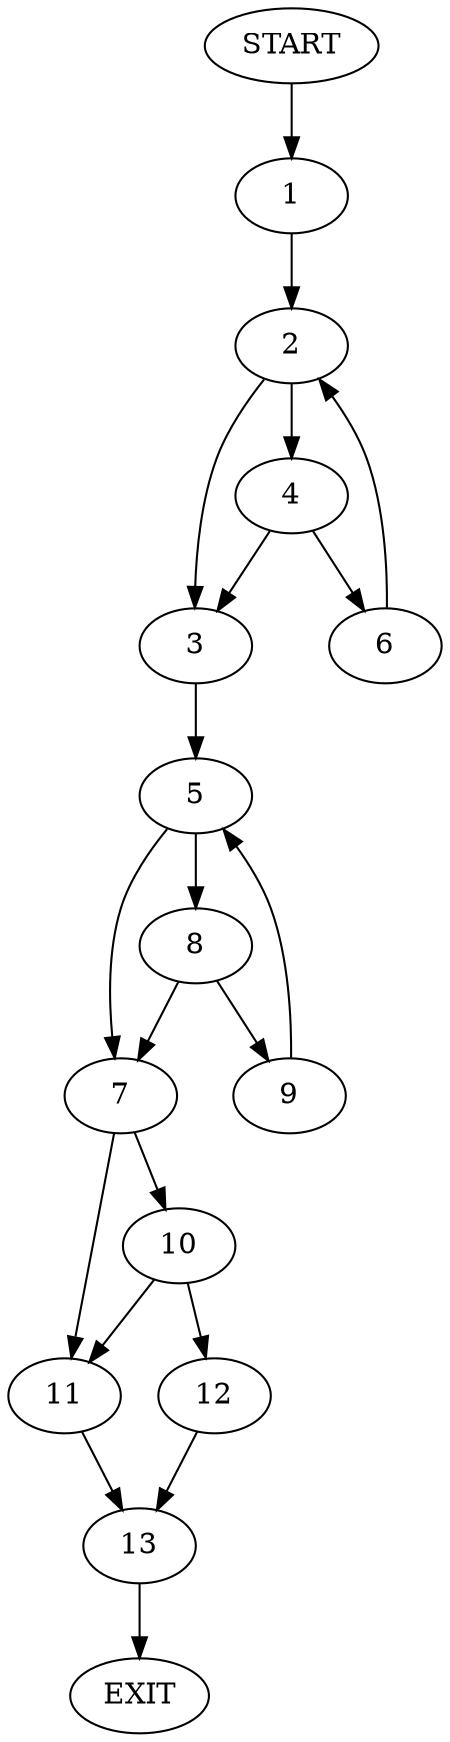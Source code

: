 digraph {
0 [label="START"];
1;
2;
3;
4;
5;
6;
7;
8;
9;
10;
11;
12;
13;
14 [label="EXIT"];
0 -> 1;
1 -> 2;
2 -> 3;
2 -> 4;
3 -> 5;
4 -> 3;
4 -> 6;
6 -> 2;
5 -> 7;
5 -> 8;
8 -> 7;
8 -> 9;
7 -> 10;
7 -> 11;
9 -> 5;
10 -> 12;
10 -> 11;
11 -> 13;
12 -> 13;
13 -> 14;
}